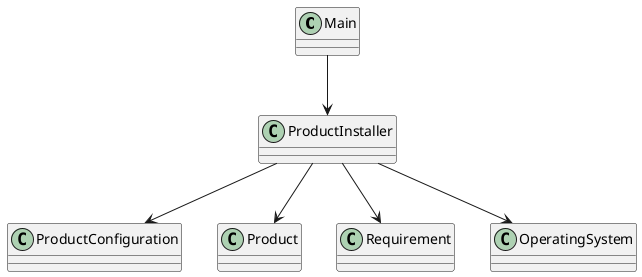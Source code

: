 @startuml
'https://plantuml.com/class-diagram

class Main
class ProductInstaller
class ProductConfiguration
class Product
class Requirement
class OperatingSystem

Main --> ProductInstaller
ProductInstaller --> ProductConfiguration
ProductInstaller --> Product
ProductInstaller --> Requirement
ProductInstaller --> OperatingSystem

@enduml